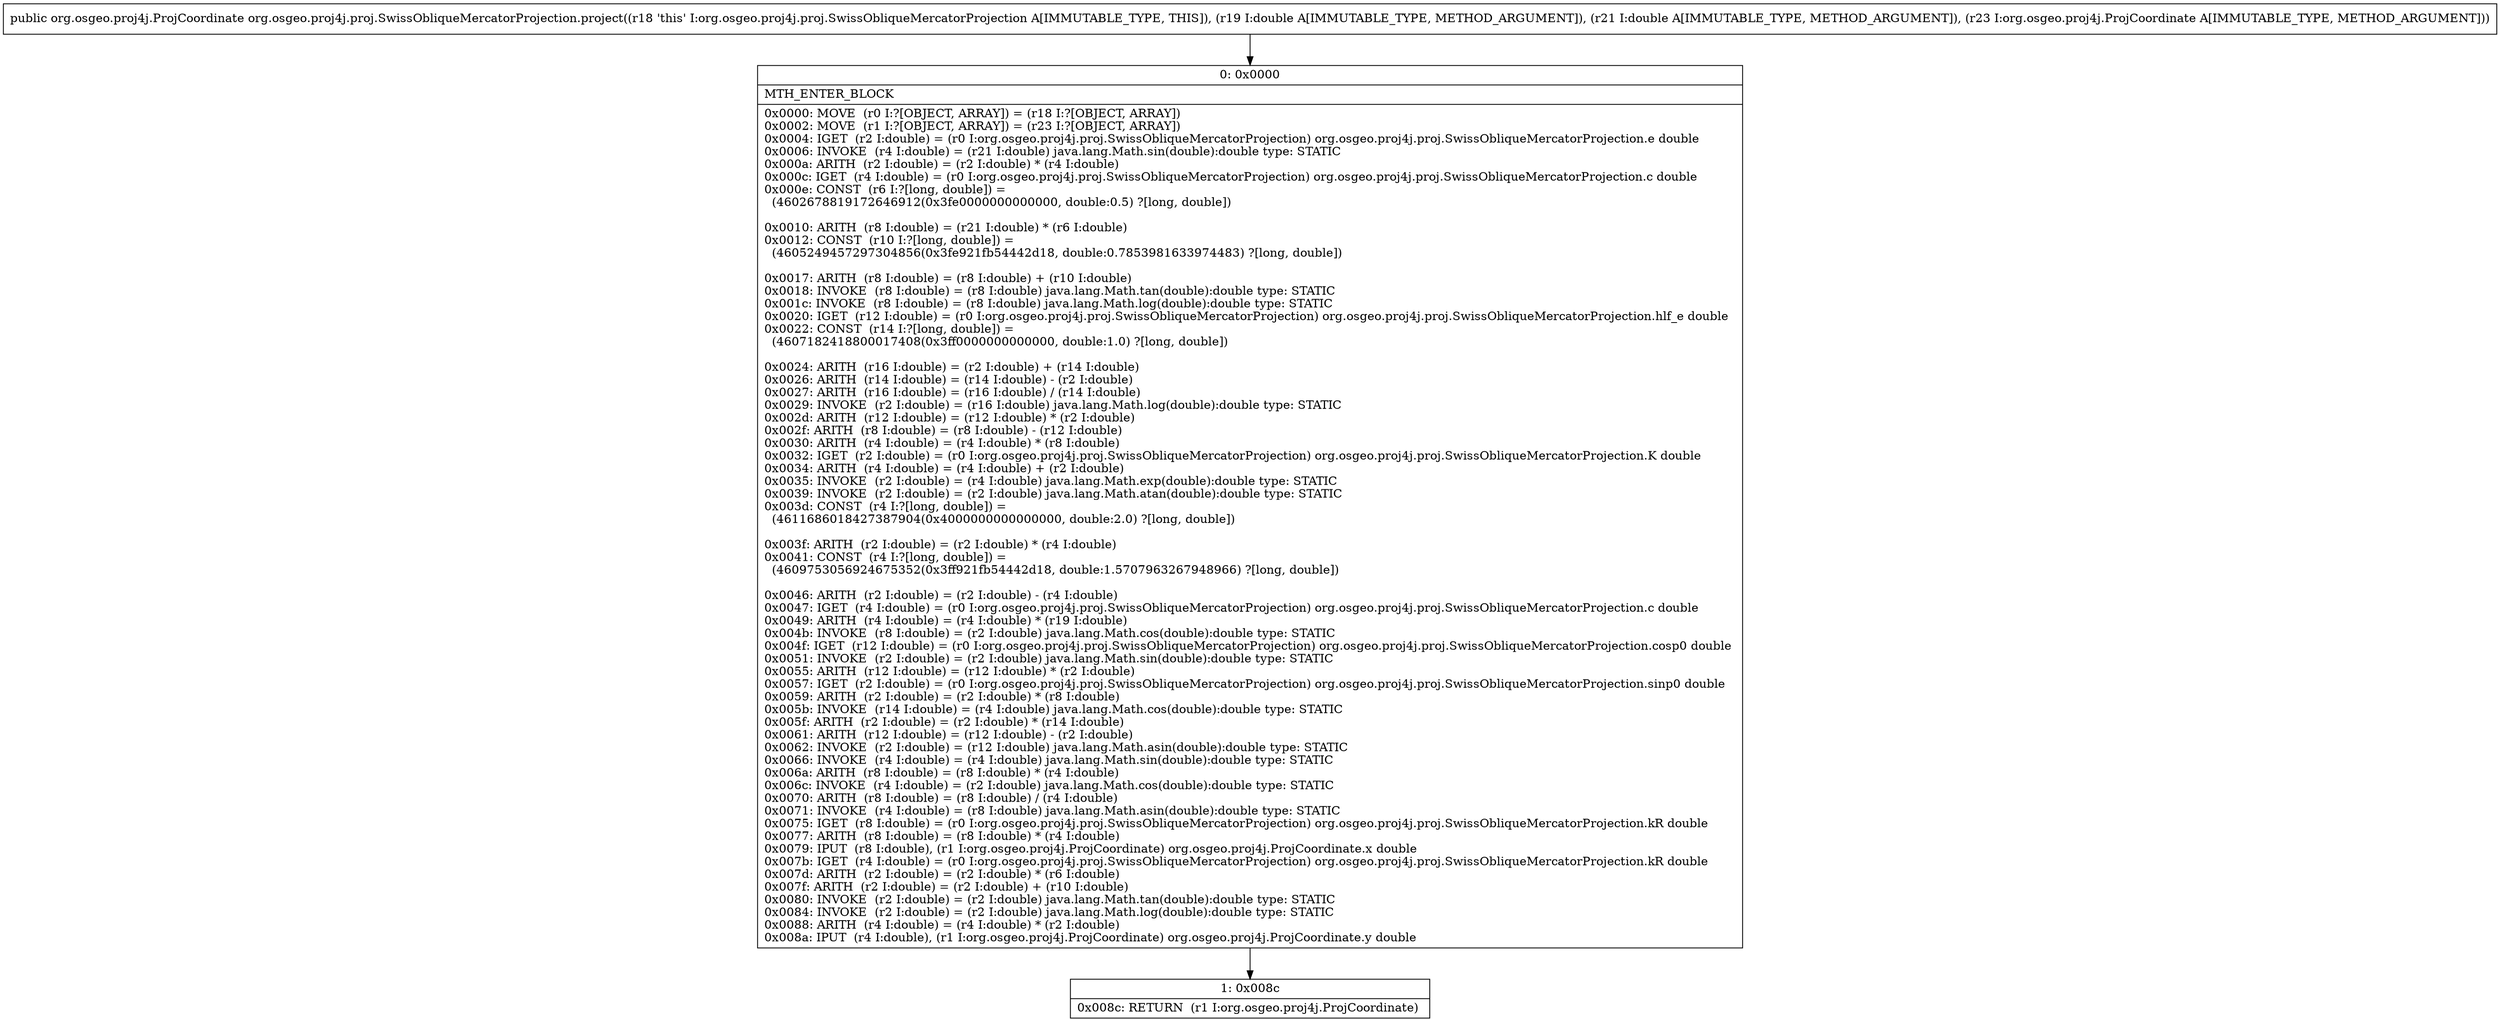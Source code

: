 digraph "CFG fororg.osgeo.proj4j.proj.SwissObliqueMercatorProjection.project(DDLorg\/osgeo\/proj4j\/ProjCoordinate;)Lorg\/osgeo\/proj4j\/ProjCoordinate;" {
Node_0 [shape=record,label="{0\:\ 0x0000|MTH_ENTER_BLOCK\l|0x0000: MOVE  (r0 I:?[OBJECT, ARRAY]) = (r18 I:?[OBJECT, ARRAY]) \l0x0002: MOVE  (r1 I:?[OBJECT, ARRAY]) = (r23 I:?[OBJECT, ARRAY]) \l0x0004: IGET  (r2 I:double) = (r0 I:org.osgeo.proj4j.proj.SwissObliqueMercatorProjection) org.osgeo.proj4j.proj.SwissObliqueMercatorProjection.e double \l0x0006: INVOKE  (r4 I:double) = (r21 I:double) java.lang.Math.sin(double):double type: STATIC \l0x000a: ARITH  (r2 I:double) = (r2 I:double) * (r4 I:double) \l0x000c: IGET  (r4 I:double) = (r0 I:org.osgeo.proj4j.proj.SwissObliqueMercatorProjection) org.osgeo.proj4j.proj.SwissObliqueMercatorProjection.c double \l0x000e: CONST  (r6 I:?[long, double]) = \l  (4602678819172646912(0x3fe0000000000000, double:0.5) ?[long, double])\l \l0x0010: ARITH  (r8 I:double) = (r21 I:double) * (r6 I:double) \l0x0012: CONST  (r10 I:?[long, double]) = \l  (4605249457297304856(0x3fe921fb54442d18, double:0.7853981633974483) ?[long, double])\l \l0x0017: ARITH  (r8 I:double) = (r8 I:double) + (r10 I:double) \l0x0018: INVOKE  (r8 I:double) = (r8 I:double) java.lang.Math.tan(double):double type: STATIC \l0x001c: INVOKE  (r8 I:double) = (r8 I:double) java.lang.Math.log(double):double type: STATIC \l0x0020: IGET  (r12 I:double) = (r0 I:org.osgeo.proj4j.proj.SwissObliqueMercatorProjection) org.osgeo.proj4j.proj.SwissObliqueMercatorProjection.hlf_e double \l0x0022: CONST  (r14 I:?[long, double]) = \l  (4607182418800017408(0x3ff0000000000000, double:1.0) ?[long, double])\l \l0x0024: ARITH  (r16 I:double) = (r2 I:double) + (r14 I:double) \l0x0026: ARITH  (r14 I:double) = (r14 I:double) \- (r2 I:double) \l0x0027: ARITH  (r16 I:double) = (r16 I:double) \/ (r14 I:double) \l0x0029: INVOKE  (r2 I:double) = (r16 I:double) java.lang.Math.log(double):double type: STATIC \l0x002d: ARITH  (r12 I:double) = (r12 I:double) * (r2 I:double) \l0x002f: ARITH  (r8 I:double) = (r8 I:double) \- (r12 I:double) \l0x0030: ARITH  (r4 I:double) = (r4 I:double) * (r8 I:double) \l0x0032: IGET  (r2 I:double) = (r0 I:org.osgeo.proj4j.proj.SwissObliqueMercatorProjection) org.osgeo.proj4j.proj.SwissObliqueMercatorProjection.K double \l0x0034: ARITH  (r4 I:double) = (r4 I:double) + (r2 I:double) \l0x0035: INVOKE  (r2 I:double) = (r4 I:double) java.lang.Math.exp(double):double type: STATIC \l0x0039: INVOKE  (r2 I:double) = (r2 I:double) java.lang.Math.atan(double):double type: STATIC \l0x003d: CONST  (r4 I:?[long, double]) = \l  (4611686018427387904(0x4000000000000000, double:2.0) ?[long, double])\l \l0x003f: ARITH  (r2 I:double) = (r2 I:double) * (r4 I:double) \l0x0041: CONST  (r4 I:?[long, double]) = \l  (4609753056924675352(0x3ff921fb54442d18, double:1.5707963267948966) ?[long, double])\l \l0x0046: ARITH  (r2 I:double) = (r2 I:double) \- (r4 I:double) \l0x0047: IGET  (r4 I:double) = (r0 I:org.osgeo.proj4j.proj.SwissObliqueMercatorProjection) org.osgeo.proj4j.proj.SwissObliqueMercatorProjection.c double \l0x0049: ARITH  (r4 I:double) = (r4 I:double) * (r19 I:double) \l0x004b: INVOKE  (r8 I:double) = (r2 I:double) java.lang.Math.cos(double):double type: STATIC \l0x004f: IGET  (r12 I:double) = (r0 I:org.osgeo.proj4j.proj.SwissObliqueMercatorProjection) org.osgeo.proj4j.proj.SwissObliqueMercatorProjection.cosp0 double \l0x0051: INVOKE  (r2 I:double) = (r2 I:double) java.lang.Math.sin(double):double type: STATIC \l0x0055: ARITH  (r12 I:double) = (r12 I:double) * (r2 I:double) \l0x0057: IGET  (r2 I:double) = (r0 I:org.osgeo.proj4j.proj.SwissObliqueMercatorProjection) org.osgeo.proj4j.proj.SwissObliqueMercatorProjection.sinp0 double \l0x0059: ARITH  (r2 I:double) = (r2 I:double) * (r8 I:double) \l0x005b: INVOKE  (r14 I:double) = (r4 I:double) java.lang.Math.cos(double):double type: STATIC \l0x005f: ARITH  (r2 I:double) = (r2 I:double) * (r14 I:double) \l0x0061: ARITH  (r12 I:double) = (r12 I:double) \- (r2 I:double) \l0x0062: INVOKE  (r2 I:double) = (r12 I:double) java.lang.Math.asin(double):double type: STATIC \l0x0066: INVOKE  (r4 I:double) = (r4 I:double) java.lang.Math.sin(double):double type: STATIC \l0x006a: ARITH  (r8 I:double) = (r8 I:double) * (r4 I:double) \l0x006c: INVOKE  (r4 I:double) = (r2 I:double) java.lang.Math.cos(double):double type: STATIC \l0x0070: ARITH  (r8 I:double) = (r8 I:double) \/ (r4 I:double) \l0x0071: INVOKE  (r4 I:double) = (r8 I:double) java.lang.Math.asin(double):double type: STATIC \l0x0075: IGET  (r8 I:double) = (r0 I:org.osgeo.proj4j.proj.SwissObliqueMercatorProjection) org.osgeo.proj4j.proj.SwissObliqueMercatorProjection.kR double \l0x0077: ARITH  (r8 I:double) = (r8 I:double) * (r4 I:double) \l0x0079: IPUT  (r8 I:double), (r1 I:org.osgeo.proj4j.ProjCoordinate) org.osgeo.proj4j.ProjCoordinate.x double \l0x007b: IGET  (r4 I:double) = (r0 I:org.osgeo.proj4j.proj.SwissObliqueMercatorProjection) org.osgeo.proj4j.proj.SwissObliqueMercatorProjection.kR double \l0x007d: ARITH  (r2 I:double) = (r2 I:double) * (r6 I:double) \l0x007f: ARITH  (r2 I:double) = (r2 I:double) + (r10 I:double) \l0x0080: INVOKE  (r2 I:double) = (r2 I:double) java.lang.Math.tan(double):double type: STATIC \l0x0084: INVOKE  (r2 I:double) = (r2 I:double) java.lang.Math.log(double):double type: STATIC \l0x0088: ARITH  (r4 I:double) = (r4 I:double) * (r2 I:double) \l0x008a: IPUT  (r4 I:double), (r1 I:org.osgeo.proj4j.ProjCoordinate) org.osgeo.proj4j.ProjCoordinate.y double \l}"];
Node_1 [shape=record,label="{1\:\ 0x008c|0x008c: RETURN  (r1 I:org.osgeo.proj4j.ProjCoordinate) \l}"];
MethodNode[shape=record,label="{public org.osgeo.proj4j.ProjCoordinate org.osgeo.proj4j.proj.SwissObliqueMercatorProjection.project((r18 'this' I:org.osgeo.proj4j.proj.SwissObliqueMercatorProjection A[IMMUTABLE_TYPE, THIS]), (r19 I:double A[IMMUTABLE_TYPE, METHOD_ARGUMENT]), (r21 I:double A[IMMUTABLE_TYPE, METHOD_ARGUMENT]), (r23 I:org.osgeo.proj4j.ProjCoordinate A[IMMUTABLE_TYPE, METHOD_ARGUMENT])) }"];
MethodNode -> Node_0;
Node_0 -> Node_1;
}

